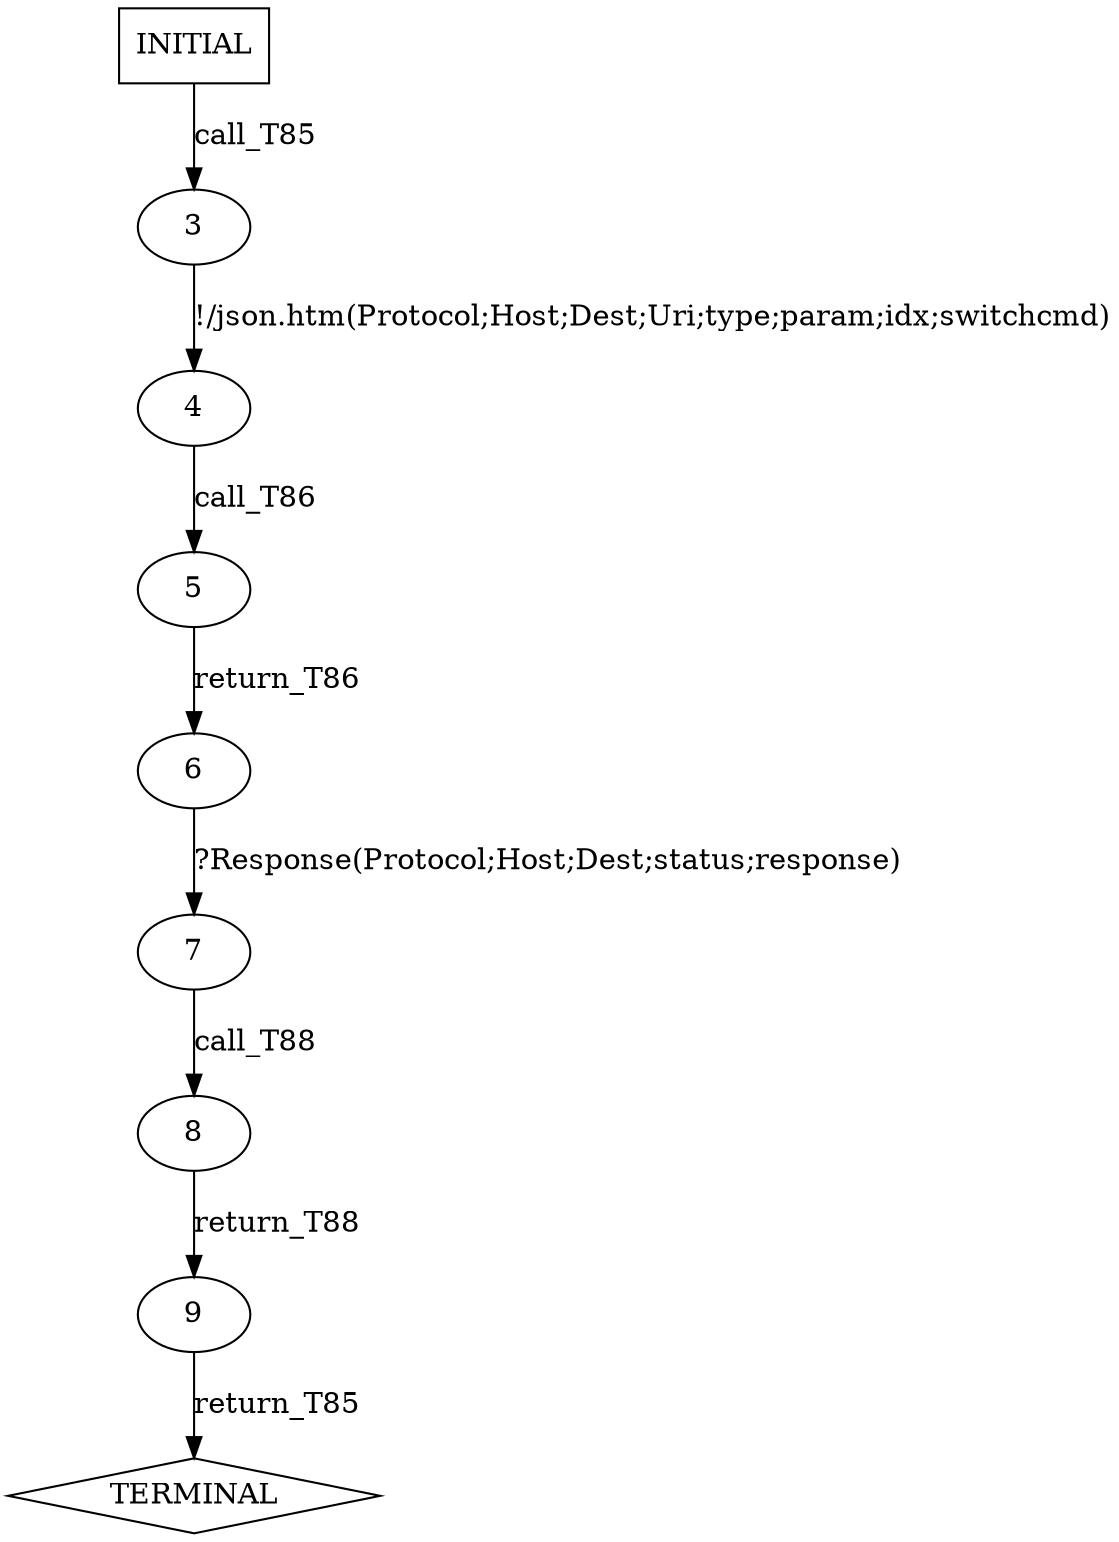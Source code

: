 digraph G {
  0 [label="INITIAL",shape=box];
  1 [label="TERMINAL",shape=diamond];
  3 [label="3"];
  4 [label="4"];
  5 [label="5"];
  6 [label="6"];
  7 [label="7"];
  8 [label="8"];
  9 [label="9"];
0->3 [label="call_T85"];
3->4 [label="!/json.htm(Protocol;Host;Dest;Uri;type;param;idx;switchcmd)"];
4->5 [label="call_T86"];
5->6 [label="return_T86"];
6->7 [label="?Response(Protocol;Host;Dest;status;response)"];
7->8 [label="call_T88"];
8->9 [label="return_T88"];
9->1 [label="return_T85"];
}

